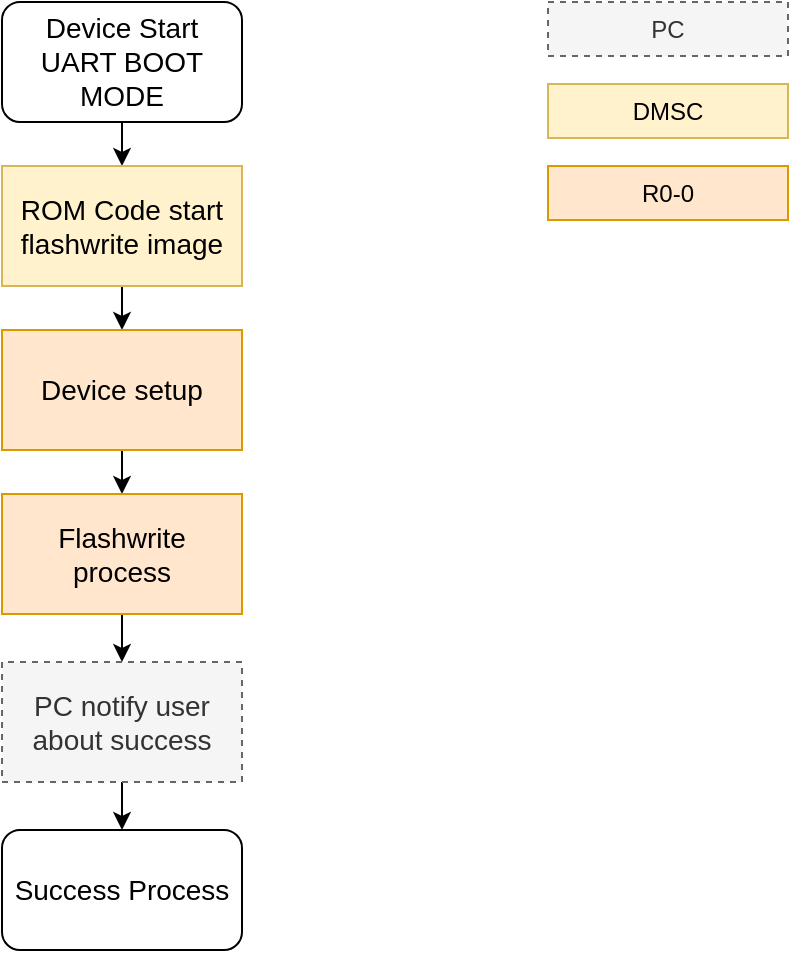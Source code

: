 <mxfile scale="3" border="0">
    <diagram id="LzTGRrPrDBO6Tm46XuKC" name="Page-1">
        <mxGraphModel dx="795" dy="949" grid="0" gridSize="10" guides="1" tooltips="1" connect="1" arrows="1" fold="1" page="0" pageScale="1" pageWidth="1600" pageHeight="1200" math="0" shadow="0">
            <root>
                <mxCell id="0"/>
                <mxCell id="1" parent="0"/>
                <mxCell id="45" style="edgeStyle=none;html=1;exitX=0.5;exitY=1;exitDx=0;exitDy=0;fontSize=14;" parent="1" source="36" target="37" edge="1">
                    <mxGeometry relative="1" as="geometry"/>
                </mxCell>
                <mxCell id="36" value="Device Start&lt;div&gt;UART BOOT MODE&lt;/div&gt;" style="rounded=1;whiteSpace=wrap;html=1;flipV=0;flipH=1;fontSize=14;" parent="1" vertex="1">
                    <mxGeometry x="494" y="51" width="120" height="60" as="geometry"/>
                </mxCell>
                <mxCell id="46" style="edgeStyle=none;html=1;exitX=0.5;exitY=1;exitDx=0;exitDy=0;fontSize=14;" parent="1" source="37" target="38" edge="1">
                    <mxGeometry relative="1" as="geometry"/>
                </mxCell>
                <mxCell id="37" value="ROM Code start flashwrite image" style="rounded=0;whiteSpace=wrap;html=1;flipV=0;flipH=1;fontSize=14;fillColor=#fff2cc;strokeColor=#d6b656;" parent="1" vertex="1">
                    <mxGeometry x="494" y="133" width="120" height="60" as="geometry"/>
                </mxCell>
                <mxCell id="47" style="edgeStyle=none;html=1;exitX=0.5;exitY=1;exitDx=0;exitDy=0;entryX=0.5;entryY=0;entryDx=0;entryDy=0;fontSize=14;" parent="1" source="38" target="39" edge="1">
                    <mxGeometry relative="1" as="geometry"/>
                </mxCell>
                <mxCell id="38" value="Device setup" style="rounded=0;whiteSpace=wrap;html=1;flipV=0;flipH=1;fontSize=14;fillColor=#ffe6cc;strokeColor=#d79b00;" parent="1" vertex="1">
                    <mxGeometry x="494" y="215" width="120" height="60" as="geometry"/>
                </mxCell>
                <mxCell id="48" style="edgeStyle=none;html=1;exitX=0.5;exitY=1;exitDx=0;exitDy=0;fontSize=14;" parent="1" source="39" target="41" edge="1">
                    <mxGeometry relative="1" as="geometry"/>
                </mxCell>
                <mxCell id="39" value="Flashwrite&lt;br&gt;process" style="rounded=0;whiteSpace=wrap;html=1;flipV=1;flipH=0;fontSize=14;fillColor=#ffe6cc;strokeColor=#d79b00;" parent="1" vertex="1">
                    <mxGeometry x="494" y="297" width="120" height="60" as="geometry"/>
                </mxCell>
                <mxCell id="49" style="edgeStyle=none;html=1;exitX=0.5;exitY=1;exitDx=0;exitDy=0;entryX=0.5;entryY=0;entryDx=0;entryDy=0;fontSize=14;" parent="1" source="41" target="42" edge="1">
                    <mxGeometry relative="1" as="geometry"/>
                </mxCell>
                <mxCell id="41" value="PC notify user about success" style="rounded=0;whiteSpace=wrap;html=1;flipV=1;flipH=0;fontSize=14;dashed=1;fillColor=#f5f5f5;fontColor=#333333;strokeColor=#666666;" parent="1" vertex="1">
                    <mxGeometry x="494" y="381" width="120" height="60" as="geometry"/>
                </mxCell>
                <mxCell id="42" value="Success Process" style="rounded=1;whiteSpace=wrap;html=1;flipV=0;flipH=1;fontSize=14;" parent="1" vertex="1">
                    <mxGeometry x="494" y="465" width="120" height="60" as="geometry"/>
                </mxCell>
                <mxCell id="51" value="PC" style="rounded=0;whiteSpace=wrap;html=1;flipV=1;flipH=0;fontSize=12;dashed=1;fillColor=#f5f5f5;fontColor=#333333;strokeColor=#666666;" vertex="1" parent="1">
                    <mxGeometry x="767" y="51" width="120" height="27" as="geometry"/>
                </mxCell>
                <mxCell id="52" value="DMSC" style="rounded=0;whiteSpace=wrap;html=1;flipV=1;flipH=0;fontSize=12;fillColor=#fff2cc;strokeColor=#d6b656;" vertex="1" parent="1">
                    <mxGeometry x="767" y="92" width="120" height="27" as="geometry"/>
                </mxCell>
                <mxCell id="53" value="R0-0" style="rounded=0;whiteSpace=wrap;html=1;flipV=1;flipH=0;fontSize=12;fillColor=#ffe6cc;strokeColor=#d79b00;" vertex="1" parent="1">
                    <mxGeometry x="767" y="133" width="120" height="27" as="geometry"/>
                </mxCell>
            </root>
        </mxGraphModel>
    </diagram>
</mxfile>